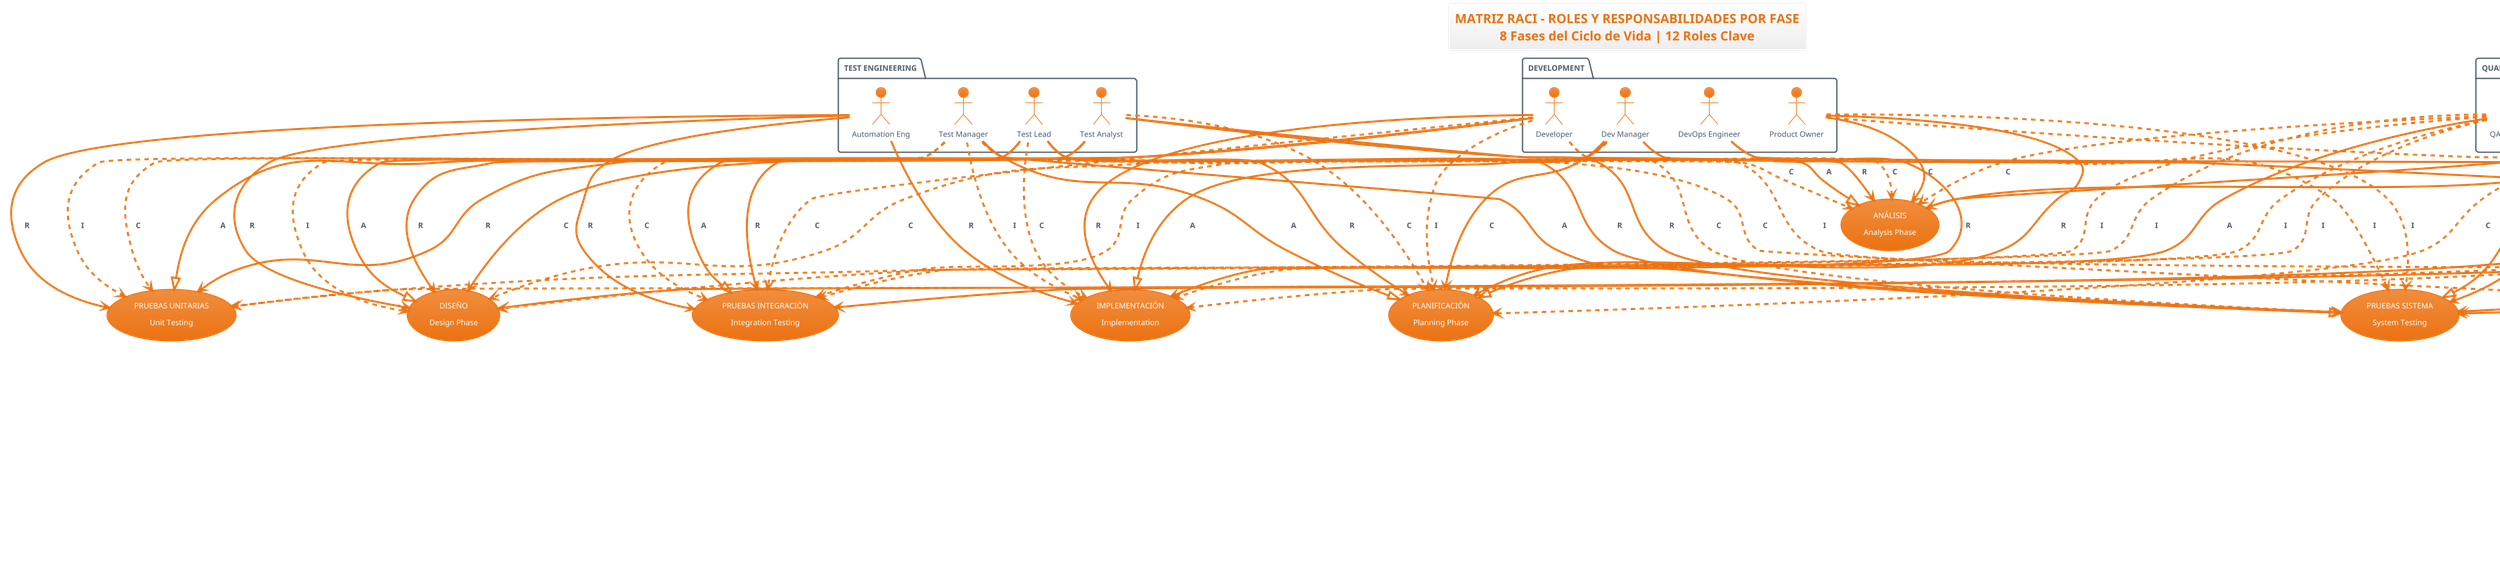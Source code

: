 @startuml roles-responsabilidades-optimizado
!theme aws-orange

title **MATRIZ RACI - ROLES Y RESPONSABILIDADES POR FASE**\n8 Fases del Ciclo de Vida | 12 Roles Clave

' Definición de actores por área funcional
package "TEST ENGINEERING" {
    actor "Test Manager" as TM
    actor "Test Lead" as TL
    actor "Test Analyst" as TA
    actor "Automation Eng" as AE
}

package "QUALITY ASSURANCE" {
    actor "QA Manager" as QM
    actor "QA Analyst" as QA
    actor "Quality Engineer" as QE
    actor "Compliance Mgr" as CM
}

package "DEVELOPMENT" {
    actor "Dev Manager" as DM
    actor "Developer" as DEV
    actor "DevOps Engineer" as DO
    actor "Product Owner" as PO
}

' Definición de fases como casos de uso
usecase "PLANIFICACIÓN\nPlanning Phase" as P1
usecase "ANÁLISIS\nAnalysis Phase" as P2
usecase "DISEÑO\nDesign Phase" as P3
usecase "IMPLEMENTACIÓN\nImplementation" as P4
usecase "PRUEBAS UNITARIAS\nUnit Testing" as P5
usecase "PRUEBAS INTEGRACIÓN\nIntegration Testing" as P6
usecase "PRUEBAS SISTEMA\nSystem Testing" as P7
usecase "DESPLIEGUE\nDeployment" as P8

' Relaciones RACI - usando diferentes tipos de líneas
' R = Responsible (línea continua)
' A = Accountable (línea gruesa)  
' C = Consulted (línea punteada)
' I = Informed (línea punto-raya)

' PLANIFICACIÓN
TM --|> P1 : **A**
TL --> P1 : **R**
QM --|> P1 : **A**
DM --> P1 : **C**
PO --> P1 : **R**
TA ..> P1 : **C**
QA ..> P1 : **C**
DEV -.-> P1 : **I**

' ANÁLISIS
TL --|> P2 : **A**
TA --> P2 : **R**
QA --> P2 : **R**
QE --> P2 : **R**
TM ..> P2 : **C**
QM ..> P2 : **C**
DEV ..> P2 : **C**
PO --> P2 : **C**

' DISEÑO
TL --|> P3 : **A**
TA --> P3 : **R**
AE --> P3 : **R**
QE --> P3 : **R**
DEV --> P3 : **C**
DM ..> P3 : **C**
TM -.-> P3 : **I**
QM -.-> P3 : **I**

' IMPLEMENTACIÓN
DM --|> P4 : **A**
DEV --> P4 : **R**
AE --> P4 : **R**
DO --> P4 : **R**
TL ..> P4 : **C**
QE ..> P4 : **C**
TM -.-> P4 : **I**
QM -.-> P4 : **I**

' PRUEBAS UNITARIAS
DEV --|> P5 : **A**
DEV --> P5 : **R**
AE --> P5 : **R**
TL ..> P5 : **C**
QE ..> P5 : **C**
TM -.-> P5 : **I**
QM -.-> P5 : **I**

' PRUEBAS INTEGRACIÓN
TL --|> P6 : **A**
TA --> P6 : **R**
AE --> P6 : **R**
QE --> P6 : **R**
DEV ..> P6 : **C**
TM ..> P6 : **C**
QM -.-> P6 : **I**
DM -.-> P6 : **I**

' PRUEBAS SISTEMA
TM --|> P7 : **A**
TL --> P7 : **R**
TA --> P7 : **R**
QM --|> P7 : **A**
QA --> P7 : **R**
QE --> P7 : **R**
CM --> P7 : **R**
DEV ..> P7 : **C**
DM -.-> P7 : **I**
PO -.-> P7 : **I**

' DESPLIEGUE
DM --|> P8 : **A**
DO --> P8 : **R**
CM --> P8 : **R**
TM ..> P8 : **C**
QM ..> P8 : **C**
TL -.-> P8 : **I**
QA -.-> P8 : **I**
PO -.-> P8 : **I**

note bottom
    **LEYENDA RACI:**
    • **R** = Responsible (Ejecuta)
    • **A** = Accountable (Aprueba)
    • **C** = Consulted (Consultado)
    • **I** = Informed (Informado)
    
    **MÉTRICAS DE PARTICIPACIÓN:**
    • Test Manager: 87.5% participación
    • QA Manager: 75% participación
    • Test Analyst: 62.5% participación
    • Developer: 62.5% participación
    
    **DISTRIBUCIÓN DE CARGA:**
    • Fase más crítica: Sistema Testing (7 roles)
    • Fase con mayor accountability: Planificación/Sistema
    • Ratio R:A = 2.1:1 (óptimo)
end note

@enduml
